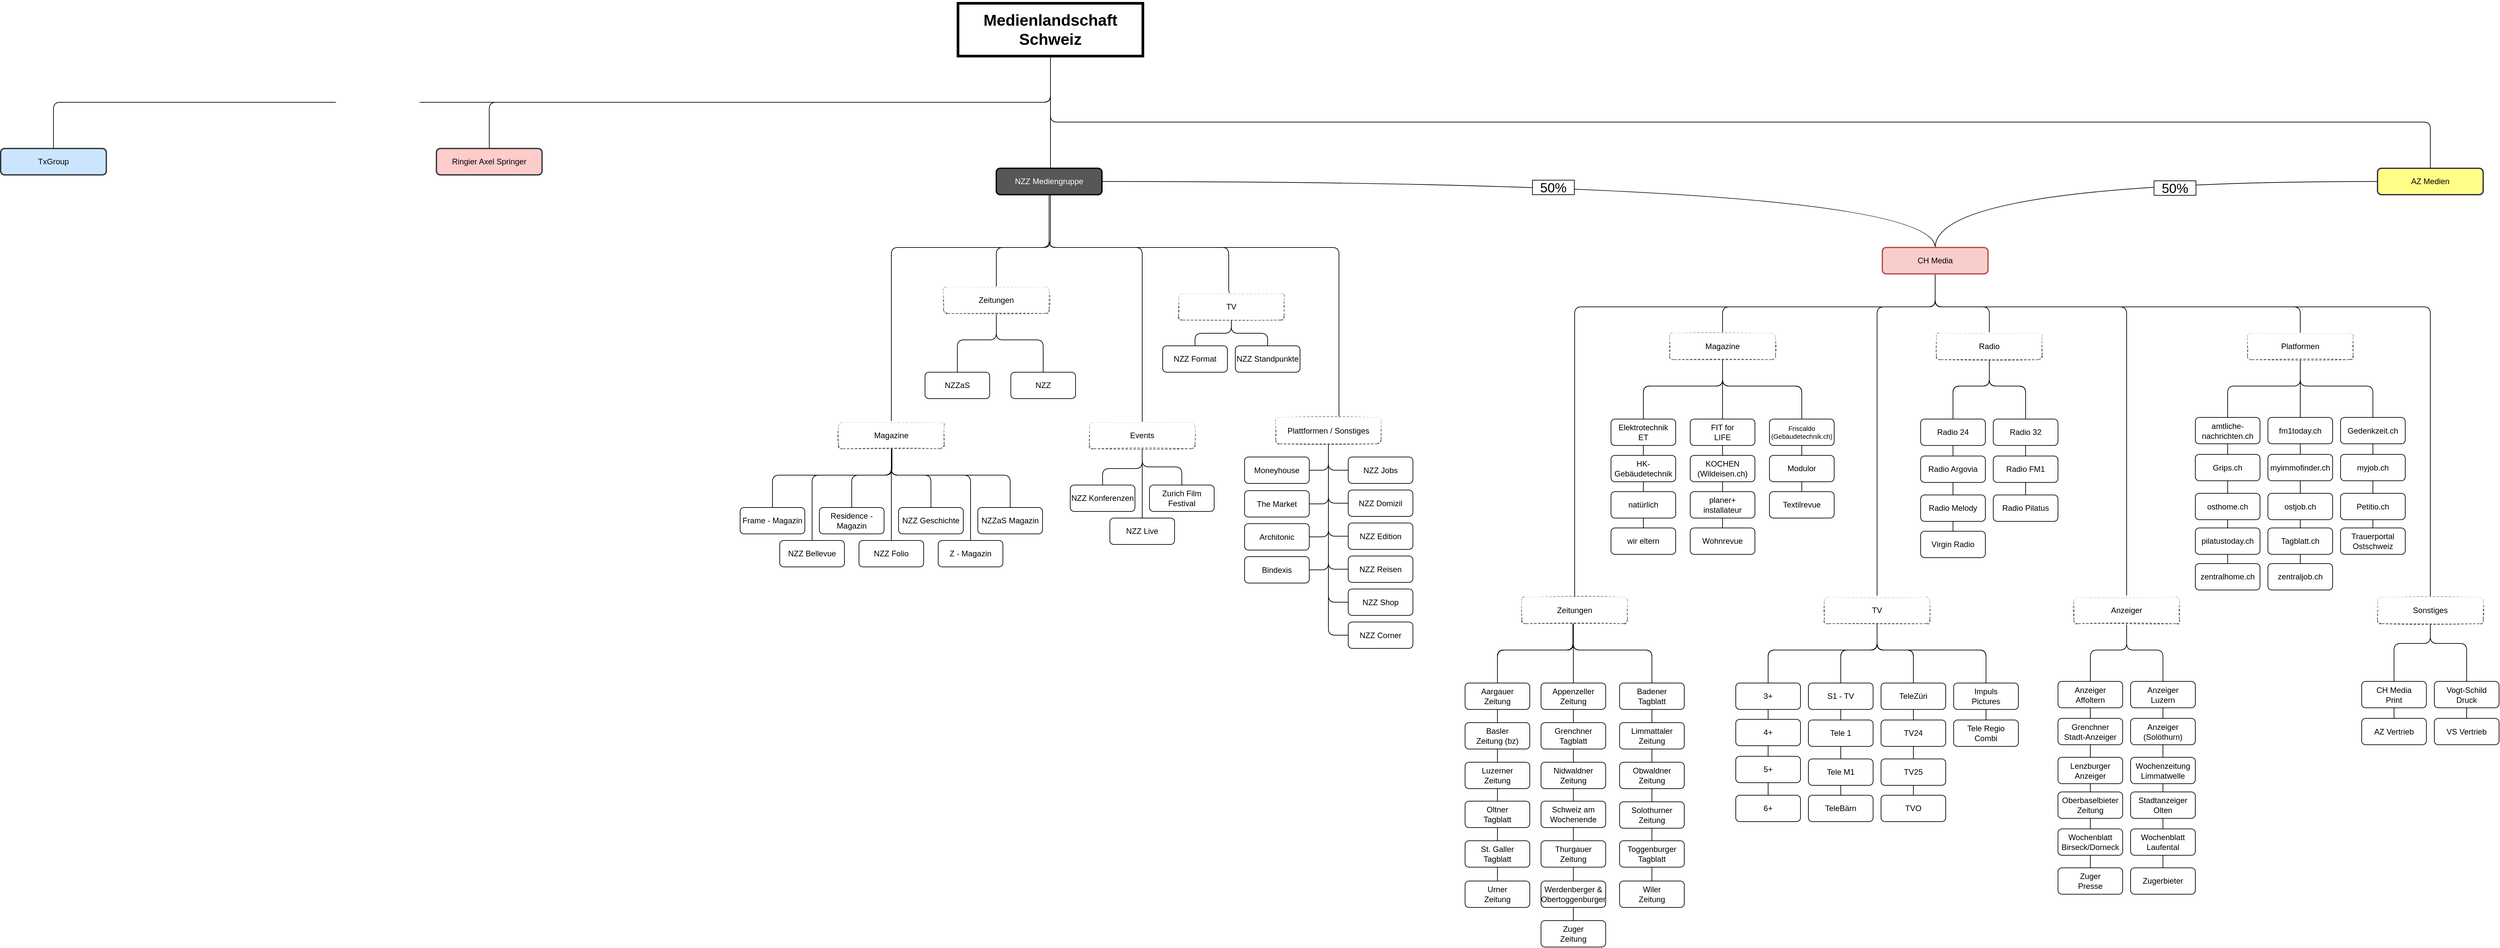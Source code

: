 <mxfile version="14.2.4" type="github">
  <diagram id="prtHgNgQTEPvFCAcTncT" name="Page-1">
    <mxGraphModel dx="3437" dy="1845" grid="1" gridSize="10" guides="1" tooltips="1" connect="1" arrows="1" fold="1" page="1" pageScale="1" pageWidth="3300" pageHeight="2339" math="0" shadow="0">
      <root>
        <mxCell id="0" />
        <mxCell id="1" parent="0" />
        <mxCell id="LWUIOP7juYv8fSBDD6Rb-6" style="edgeStyle=elbowEdgeStyle;rounded=1;orthogonalLoop=1;jettySize=auto;html=1;endArrow=none;endFill=0;startArrow=none;startFill=0;elbow=vertical;" parent="1" source="LWUIOP7juYv8fSBDD6Rb-1" target="LWUIOP7juYv8fSBDD6Rb-2" edge="1">
          <mxGeometry relative="1" as="geometry" />
        </mxCell>
        <mxCell id="LWUIOP7juYv8fSBDD6Rb-7" style="edgeStyle=elbowEdgeStyle;rounded=1;orthogonalLoop=1;jettySize=auto;html=1;entryX=0.5;entryY=0;entryDx=0;entryDy=0;endArrow=none;endFill=0;startArrow=none;startFill=0;elbow=vertical;" parent="1" source="LWUIOP7juYv8fSBDD6Rb-1" target="LWUIOP7juYv8fSBDD6Rb-3" edge="1">
          <mxGeometry relative="1" as="geometry" />
        </mxCell>
        <mxCell id="LWUIOP7juYv8fSBDD6Rb-9" style="edgeStyle=elbowEdgeStyle;rounded=1;orthogonalLoop=1;jettySize=auto;html=1;endArrow=none;endFill=0;startArrow=none;startFill=0;elbow=vertical;" parent="1" source="LWUIOP7juYv8fSBDD6Rb-1" target="LWUIOP7juYv8fSBDD6Rb-5" edge="1">
          <mxGeometry relative="1" as="geometry">
            <Array as="points">
              <mxPoint x="2480" y="360" />
            </Array>
          </mxGeometry>
        </mxCell>
        <mxCell id="LWUIOP7juYv8fSBDD6Rb-11" style="edgeStyle=elbowEdgeStyle;rounded=1;orthogonalLoop=1;jettySize=auto;html=1;endArrow=none;endFill=0;startArrow=none;startFill=0;elbow=vertical;exitX=0.5;exitY=1;exitDx=0;exitDy=0;" parent="1" source="LWUIOP7juYv8fSBDD6Rb-1" target="LWUIOP7juYv8fSBDD6Rb-4" edge="1">
          <mxGeometry relative="1" as="geometry">
            <Array as="points">
              <mxPoint x="1650" y="360" />
              <mxPoint x="1623" y="360" />
            </Array>
          </mxGeometry>
        </mxCell>
        <mxCell id="LWUIOP7juYv8fSBDD6Rb-1" value="&lt;h1&gt;Medienlandschaft Schweiz&lt;/h1&gt;" style="rounded=0;whiteSpace=wrap;html=1;strokeWidth=4;" parent="1" vertex="1">
          <mxGeometry x="1510" y="180" width="280" height="80" as="geometry" />
        </mxCell>
        <mxCell id="LWUIOP7juYv8fSBDD6Rb-2" value="&lt;font style=&quot;font-size: 12px&quot;&gt;TxGroup&lt;/font&gt;" style="rounded=1;whiteSpace=wrap;html=1;strokeWidth=2;fillColor=#cce5ff;strokeColor=#36393d;" parent="1" vertex="1">
          <mxGeometry x="60" y="400" width="160" height="40" as="geometry" />
        </mxCell>
        <mxCell id="LWUIOP7juYv8fSBDD6Rb-3" value="Ringier Axel Springer" style="rounded=1;whiteSpace=wrap;html=1;strokeWidth=2;fillColor=#ffcccc;strokeColor=#36393d;" parent="1" vertex="1">
          <mxGeometry x="720" y="400" width="160" height="40" as="geometry" />
        </mxCell>
        <mxCell id="LWUIOP7juYv8fSBDD6Rb-14" style="orthogonalLoop=1;jettySize=auto;elbow=vertical;html=1;startFill=0;endArrow=none;endFill=0;edgeStyle=orthogonalEdgeStyle;curved=1;" parent="1" source="LWUIOP7juYv8fSBDD6Rb-4" target="LWUIOP7juYv8fSBDD6Rb-13" edge="1">
          <mxGeometry relative="1" as="geometry" />
        </mxCell>
        <mxCell id="hYy_9Ryrg1myL5dYlOFF-82" value="  50%  " style="edgeLabel;align=center;verticalAlign=middle;resizable=0;points=[];fontSize=20;labelBorderColor=#000000;" parent="LWUIOP7juYv8fSBDD6Rb-14" vertex="1" connectable="0">
          <mxGeometry x="0.005" y="-7" relative="1" as="geometry">
            <mxPoint x="-1" as="offset" />
          </mxGeometry>
        </mxCell>
        <mxCell id="hYy_9Ryrg1myL5dYlOFF-19" style="edgeStyle=elbowEdgeStyle;orthogonalLoop=1;jettySize=auto;elbow=vertical;html=1;endArrow=none;endFill=0;" parent="1" source="LWUIOP7juYv8fSBDD6Rb-4" target="hYy_9Ryrg1myL5dYlOFF-12" edge="1">
          <mxGeometry relative="1" as="geometry">
            <Array as="points">
              <mxPoint x="1650" y="550" />
              <mxPoint x="1439" y="550" />
              <mxPoint x="1450" y="550" />
              <mxPoint x="1400" y="550" />
              <mxPoint x="1460" y="550" />
            </Array>
          </mxGeometry>
        </mxCell>
        <mxCell id="hYy_9Ryrg1myL5dYlOFF-30" style="edgeStyle=elbowEdgeStyle;orthogonalLoop=1;jettySize=auto;elbow=vertical;html=1;entryX=0.5;entryY=0;entryDx=0;entryDy=0;endArrow=none;endFill=0;" parent="1" source="LWUIOP7juYv8fSBDD6Rb-4" target="hYy_9Ryrg1myL5dYlOFF-28" edge="1">
          <mxGeometry relative="1" as="geometry">
            <Array as="points">
              <mxPoint x="1648" y="550" />
            </Array>
          </mxGeometry>
        </mxCell>
        <mxCell id="hYy_9Ryrg1myL5dYlOFF-31" style="edgeStyle=elbowEdgeStyle;orthogonalLoop=1;jettySize=auto;elbow=vertical;html=1;endArrow=none;endFill=0;" parent="1" source="LWUIOP7juYv8fSBDD6Rb-4" target="hYy_9Ryrg1myL5dYlOFF-29" edge="1">
          <mxGeometry relative="1" as="geometry">
            <Array as="points">
              <mxPoint x="2087" y="550" />
              <mxPoint x="2023" y="550" />
              <mxPoint x="1960" y="550" />
            </Array>
          </mxGeometry>
        </mxCell>
        <mxCell id="hYy_9Ryrg1myL5dYlOFF-79" style="edgeStyle=orthogonalEdgeStyle;orthogonalLoop=1;jettySize=auto;html=1;entryX=0.5;entryY=0;entryDx=0;entryDy=0;endArrow=none;endFill=0;" parent="1" target="hYy_9Ryrg1myL5dYlOFF-74" edge="1">
          <mxGeometry relative="1" as="geometry">
            <mxPoint x="1648" y="465" as="sourcePoint" />
            <mxPoint x="2346" y="615" as="targetPoint" />
            <Array as="points">
              <mxPoint x="1648" y="550" />
              <mxPoint x="1920" y="550" />
              <mxPoint x="1920" y="620" />
            </Array>
          </mxGeometry>
        </mxCell>
        <mxCell id="hYy_9Ryrg1myL5dYlOFF-96" style="edgeStyle=elbowEdgeStyle;orthogonalLoop=1;jettySize=auto;elbow=vertical;html=1;entryX=0.5;entryY=0;entryDx=0;entryDy=0;endArrow=none;endFill=0;fontSize=20;" parent="1" source="LWUIOP7juYv8fSBDD6Rb-4" target="hYy_9Ryrg1myL5dYlOFF-88" edge="1">
          <mxGeometry relative="1" as="geometry">
            <Array as="points">
              <mxPoint x="1648" y="550" />
            </Array>
          </mxGeometry>
        </mxCell>
        <mxCell id="LWUIOP7juYv8fSBDD6Rb-4" value="&lt;font style=&quot;font-size: 12px&quot; color=&quot;#ffffff&quot;&gt;NZZ Mediengruppe&lt;/font&gt;" style="rounded=1;whiteSpace=wrap;html=1;strokeWidth=2;fillColor=#575757;" parent="1" vertex="1">
          <mxGeometry x="1568" y="430" width="160" height="40" as="geometry" />
        </mxCell>
        <mxCell id="LWUIOP7juYv8fSBDD6Rb-15" style="orthogonalLoop=1;jettySize=auto;html=1;startFill=0;endArrow=none;endFill=0;edgeStyle=orthogonalEdgeStyle;curved=1;" parent="1" source="LWUIOP7juYv8fSBDD6Rb-5" target="LWUIOP7juYv8fSBDD6Rb-13" edge="1">
          <mxGeometry relative="1" as="geometry" />
        </mxCell>
        <mxCell id="hYy_9Ryrg1myL5dYlOFF-83" value="  50%  " style="edgeLabel;align=center;verticalAlign=middle;resizable=0;points=[];fontSize=20;labelBorderColor=#000000;" parent="LWUIOP7juYv8fSBDD6Rb-15" vertex="1" connectable="0">
          <mxGeometry x="-0.203" y="8" relative="1" as="geometry">
            <mxPoint as="offset" />
          </mxGeometry>
        </mxCell>
        <mxCell id="LWUIOP7juYv8fSBDD6Rb-5" value="&lt;font style=&quot;font-size: 12px&quot;&gt;AZ Medien&lt;br&gt;&lt;/font&gt;" style="rounded=1;whiteSpace=wrap;html=1;strokeWidth=2;fillColor=#ffff88;strokeColor=#36393d;" parent="1" vertex="1">
          <mxGeometry x="3660" y="430" width="160" height="40" as="geometry" />
        </mxCell>
        <mxCell id="hYy_9Ryrg1myL5dYlOFF-100" style="edgeStyle=elbowEdgeStyle;orthogonalLoop=1;jettySize=auto;elbow=vertical;html=1;endArrow=none;endFill=0;fontSize=20;" parent="1" source="LWUIOP7juYv8fSBDD6Rb-13" target="hYy_9Ryrg1myL5dYlOFF-99" edge="1">
          <mxGeometry relative="1" as="geometry">
            <Array as="points">
              <mxPoint x="2990" y="640" />
              <mxPoint x="2890" y="640" />
            </Array>
          </mxGeometry>
        </mxCell>
        <mxCell id="hYy_9Ryrg1myL5dYlOFF-101" style="edgeStyle=elbowEdgeStyle;orthogonalLoop=1;jettySize=auto;elbow=vertical;html=1;entryX=0.5;entryY=0;entryDx=0;entryDy=0;endArrow=none;endFill=0;fontSize=20;exitX=0.5;exitY=1;exitDx=0;exitDy=0;" parent="1" source="LWUIOP7juYv8fSBDD6Rb-13" target="hYy_9Ryrg1myL5dYlOFF-97" edge="1">
          <mxGeometry relative="1" as="geometry">
            <mxPoint x="2990" y="585" as="sourcePoint" />
            <mxPoint x="2850" y="938" as="targetPoint" />
            <Array as="points">
              <mxPoint x="2990" y="640" />
              <mxPoint x="2990" y="635" />
              <mxPoint x="2990" y="635" />
            </Array>
          </mxGeometry>
        </mxCell>
        <mxCell id="hYy_9Ryrg1myL5dYlOFF-186" style="edgeStyle=elbowEdgeStyle;orthogonalLoop=1;jettySize=auto;html=1;endArrow=none;endFill=0;fontSize=10;elbow=vertical;" parent="1" source="LWUIOP7juYv8fSBDD6Rb-13" target="hYy_9Ryrg1myL5dYlOFF-185" edge="1">
          <mxGeometry relative="1" as="geometry">
            <Array as="points">
              <mxPoint x="2990" y="640" />
            </Array>
          </mxGeometry>
        </mxCell>
        <mxCell id="hYy_9Ryrg1myL5dYlOFF-187" style="edgeStyle=elbowEdgeStyle;orthogonalLoop=1;jettySize=auto;elbow=vertical;html=1;endArrow=none;endFill=0;fontSize=10;" parent="1" source="LWUIOP7juYv8fSBDD6Rb-13" target="hYy_9Ryrg1myL5dYlOFF-84" edge="1">
          <mxGeometry relative="1" as="geometry">
            <Array as="points">
              <mxPoint x="2990" y="640" />
            </Array>
          </mxGeometry>
        </mxCell>
        <mxCell id="hYy_9Ryrg1myL5dYlOFF-215" style="edgeStyle=elbowEdgeStyle;orthogonalLoop=1;jettySize=auto;elbow=vertical;html=1;entryX=0.5;entryY=0;entryDx=0;entryDy=0;endArrow=none;endFill=0;fontSize=10;" parent="1" source="LWUIOP7juYv8fSBDD6Rb-13" target="hYy_9Ryrg1myL5dYlOFF-200" edge="1">
          <mxGeometry relative="1" as="geometry">
            <Array as="points">
              <mxPoint x="2990" y="640" />
              <mxPoint x="2990" y="635" />
            </Array>
          </mxGeometry>
        </mxCell>
        <mxCell id="hYy_9Ryrg1myL5dYlOFF-232" style="edgeStyle=elbowEdgeStyle;orthogonalLoop=1;jettySize=auto;elbow=vertical;html=1;entryX=0.5;entryY=0;entryDx=0;entryDy=0;endArrow=none;endFill=0;fontSize=10;" parent="1" source="LWUIOP7juYv8fSBDD6Rb-13" target="hYy_9Ryrg1myL5dYlOFF-228" edge="1">
          <mxGeometry relative="1" as="geometry">
            <Array as="points">
              <mxPoint x="2990" y="640" />
            </Array>
          </mxGeometry>
        </mxCell>
        <mxCell id="hYy_9Ryrg1myL5dYlOFF-243" style="edgeStyle=elbowEdgeStyle;orthogonalLoop=1;jettySize=auto;elbow=vertical;html=1;entryX=0.5;entryY=0;entryDx=0;entryDy=0;endArrow=none;endFill=0;fontSize=10;" parent="1" source="LWUIOP7juYv8fSBDD6Rb-13" target="hYy_9Ryrg1myL5dYlOFF-236" edge="1">
          <mxGeometry relative="1" as="geometry">
            <Array as="points">
              <mxPoint x="3380" y="640" />
            </Array>
          </mxGeometry>
        </mxCell>
        <mxCell id="LWUIOP7juYv8fSBDD6Rb-13" value="&lt;font style=&quot;font-size: 12px&quot;&gt;CH Media&lt;br&gt;&lt;/font&gt;" style="rounded=1;whiteSpace=wrap;html=1;strokeWidth=2;gradientDirection=east;fillColor=#f8cecc;strokeColor=#b85450;" parent="1" vertex="1">
          <mxGeometry x="2910" y="550" width="160" height="40" as="geometry" />
        </mxCell>
        <mxCell id="hYy_9Ryrg1myL5dYlOFF-10" style="edgeStyle=elbowEdgeStyle;rounded=1;orthogonalLoop=1;jettySize=auto;html=1;endArrow=none;endFill=0;elbow=vertical;" parent="1" source="hYy_9Ryrg1myL5dYlOFF-12" target="hYy_9Ryrg1myL5dYlOFF-13" edge="1">
          <mxGeometry relative="1" as="geometry">
            <Array as="points">
              <mxPoint x="1568" y="690" />
              <mxPoint x="1568" y="680" />
              <mxPoint x="1568" y="680" />
              <mxPoint x="1536" y="690" />
            </Array>
          </mxGeometry>
        </mxCell>
        <mxCell id="hYy_9Ryrg1myL5dYlOFF-11" style="edgeStyle=elbowEdgeStyle;orthogonalLoop=1;jettySize=auto;elbow=vertical;html=1;endArrow=none;endFill=0;" parent="1" source="hYy_9Ryrg1myL5dYlOFF-12" target="hYy_9Ryrg1myL5dYlOFF-14" edge="1">
          <mxGeometry relative="1" as="geometry">
            <Array as="points">
              <mxPoint x="1568" y="690" />
              <mxPoint x="1568" y="680" />
              <mxPoint x="1385" y="680" />
            </Array>
          </mxGeometry>
        </mxCell>
        <mxCell id="hYy_9Ryrg1myL5dYlOFF-12" value="Zeitungen" style="rounded=1;whiteSpace=wrap;html=1;strokeWidth=1;shadow=0;sketch=1;glass=1;dashed=1;strokeColor=#5E5E5E;" parent="1" vertex="1">
          <mxGeometry x="1488" y="610" width="160" height="40" as="geometry" />
        </mxCell>
        <mxCell id="hYy_9Ryrg1myL5dYlOFF-13" value="NZZ" style="rounded=1;whiteSpace=wrap;html=1;" parent="1" vertex="1">
          <mxGeometry x="1590" y="739" width="98" height="40" as="geometry" />
        </mxCell>
        <mxCell id="hYy_9Ryrg1myL5dYlOFF-14" value="NZZaS" style="rounded=1;whiteSpace=wrap;html=1;" parent="1" vertex="1">
          <mxGeometry x="1460" y="739" width="98" height="40" as="geometry" />
        </mxCell>
        <mxCell id="hYy_9Ryrg1myL5dYlOFF-15" value="NZZ Folio" style="rounded=1;whiteSpace=wrap;html=1;" parent="1" vertex="1">
          <mxGeometry x="1360" y="994" width="98" height="40" as="geometry" />
        </mxCell>
        <mxCell id="hYy_9Ryrg1myL5dYlOFF-16" value="Residence - Magazin" style="rounded=1;whiteSpace=wrap;html=1;" parent="1" vertex="1">
          <mxGeometry x="1300" y="944" width="98" height="40" as="geometry" />
        </mxCell>
        <mxCell id="hYy_9Ryrg1myL5dYlOFF-17" value="NZZ Geschichte" style="rounded=1;whiteSpace=wrap;html=1;" parent="1" vertex="1">
          <mxGeometry x="1420" y="944" width="98" height="40" as="geometry" />
        </mxCell>
        <mxCell id="hYy_9Ryrg1myL5dYlOFF-18" value="NZZ Bellevue" style="rounded=1;whiteSpace=wrap;html=1;" parent="1" vertex="1">
          <mxGeometry x="1240" y="994" width="98" height="40" as="geometry" />
        </mxCell>
        <mxCell id="hYy_9Ryrg1myL5dYlOFF-25" value="Z - Magazin" style="rounded=1;whiteSpace=wrap;html=1;" parent="1" vertex="1">
          <mxGeometry x="1480" y="994" width="98" height="40" as="geometry" />
        </mxCell>
        <mxCell id="hYy_9Ryrg1myL5dYlOFF-26" value="NZZaS Magazin" style="rounded=1;whiteSpace=wrap;html=1;" parent="1" vertex="1">
          <mxGeometry x="1540" y="944" width="98" height="40" as="geometry" />
        </mxCell>
        <mxCell id="hYy_9Ryrg1myL5dYlOFF-41" style="edgeStyle=elbowEdgeStyle;orthogonalLoop=1;jettySize=auto;elbow=vertical;html=1;endArrow=none;endFill=0;" parent="1" source="hYy_9Ryrg1myL5dYlOFF-28" target="hYy_9Ryrg1myL5dYlOFF-34" edge="1">
          <mxGeometry relative="1" as="geometry">
            <Array as="points">
              <mxPoint x="1789" y="885" />
            </Array>
          </mxGeometry>
        </mxCell>
        <mxCell id="hYy_9Ryrg1myL5dYlOFF-42" style="edgeStyle=elbowEdgeStyle;orthogonalLoop=1;jettySize=auto;elbow=vertical;html=1;entryX=0.5;entryY=0;entryDx=0;entryDy=0;endArrow=none;endFill=0;" parent="1" source="hYy_9Ryrg1myL5dYlOFF-28" target="hYy_9Ryrg1myL5dYlOFF-35" edge="1">
          <mxGeometry relative="1" as="geometry">
            <Array as="points">
              <mxPoint x="1789" y="885" />
            </Array>
          </mxGeometry>
        </mxCell>
        <mxCell id="hYy_9Ryrg1myL5dYlOFF-59" style="edgeStyle=elbowEdgeStyle;orthogonalLoop=1;jettySize=auto;elbow=vertical;html=1;endArrow=none;endFill=0;" parent="1" source="hYy_9Ryrg1myL5dYlOFF-28" target="hYy_9Ryrg1myL5dYlOFF-58" edge="1">
          <mxGeometry relative="1" as="geometry" />
        </mxCell>
        <mxCell id="hYy_9Ryrg1myL5dYlOFF-28" value="&lt;font style=&quot;font-size: 12px&quot;&gt;Events&lt;/font&gt;" style="rounded=1;whiteSpace=wrap;html=1;strokeWidth=1;shadow=0;sketch=1;glass=1;dashed=1;strokeColor=#5E5E5E;" parent="1" vertex="1">
          <mxGeometry x="1709" y="815" width="160" height="40" as="geometry" />
        </mxCell>
        <mxCell id="hYy_9Ryrg1myL5dYlOFF-64" style="edgeStyle=orthogonalEdgeStyle;orthogonalLoop=1;jettySize=auto;elbow=vertical;html=1;entryX=1;entryY=0.5;entryDx=0;entryDy=0;endArrow=none;endFill=0;" parent="1" source="hYy_9Ryrg1myL5dYlOFF-29" target="hYy_9Ryrg1myL5dYlOFF-50" edge="1">
          <mxGeometry relative="1" as="geometry" />
        </mxCell>
        <mxCell id="hYy_9Ryrg1myL5dYlOFF-68" style="orthogonalLoop=1;jettySize=auto;html=1;entryX=0;entryY=0.5;entryDx=0;entryDy=0;endArrow=none;endFill=0;edgeStyle=orthogonalEdgeStyle;" parent="1" source="hYy_9Ryrg1myL5dYlOFF-29" target="hYy_9Ryrg1myL5dYlOFF-51" edge="1">
          <mxGeometry relative="1" as="geometry" />
        </mxCell>
        <mxCell id="hYy_9Ryrg1myL5dYlOFF-69" style="edgeStyle=orthogonalEdgeStyle;orthogonalLoop=1;jettySize=auto;html=1;entryX=0;entryY=0.5;entryDx=0;entryDy=0;endArrow=none;endFill=0;" parent="1" source="hYy_9Ryrg1myL5dYlOFF-29" target="hYy_9Ryrg1myL5dYlOFF-53" edge="1">
          <mxGeometry relative="1" as="geometry" />
        </mxCell>
        <mxCell id="hYy_9Ryrg1myL5dYlOFF-70" style="edgeStyle=orthogonalEdgeStyle;orthogonalLoop=1;jettySize=auto;html=1;entryX=0;entryY=0.5;entryDx=0;entryDy=0;endArrow=none;endFill=0;" parent="1" source="hYy_9Ryrg1myL5dYlOFF-29" target="hYy_9Ryrg1myL5dYlOFF-54" edge="1">
          <mxGeometry relative="1" as="geometry" />
        </mxCell>
        <mxCell id="hYy_9Ryrg1myL5dYlOFF-71" style="edgeStyle=orthogonalEdgeStyle;orthogonalLoop=1;jettySize=auto;html=1;entryX=0;entryY=0.5;entryDx=0;entryDy=0;endArrow=none;endFill=0;" parent="1" source="hYy_9Ryrg1myL5dYlOFF-29" target="hYy_9Ryrg1myL5dYlOFF-55" edge="1">
          <mxGeometry relative="1" as="geometry" />
        </mxCell>
        <mxCell id="hYy_9Ryrg1myL5dYlOFF-72" style="edgeStyle=orthogonalEdgeStyle;orthogonalLoop=1;jettySize=auto;html=1;entryX=0;entryY=0.5;entryDx=0;entryDy=0;endArrow=none;endFill=0;" parent="1" source="hYy_9Ryrg1myL5dYlOFF-29" target="hYy_9Ryrg1myL5dYlOFF-56" edge="1">
          <mxGeometry relative="1" as="geometry" />
        </mxCell>
        <mxCell id="hYy_9Ryrg1myL5dYlOFF-73" style="edgeStyle=orthogonalEdgeStyle;orthogonalLoop=1;jettySize=auto;html=1;entryX=0;entryY=0.5;entryDx=0;entryDy=0;endArrow=none;endFill=0;" parent="1" source="hYy_9Ryrg1myL5dYlOFF-29" target="hYy_9Ryrg1myL5dYlOFF-62" edge="1">
          <mxGeometry relative="1" as="geometry" />
        </mxCell>
        <mxCell id="hYy_9Ryrg1myL5dYlOFF-182" style="edgeStyle=orthogonalEdgeStyle;orthogonalLoop=1;jettySize=auto;html=1;entryX=1;entryY=0.5;entryDx=0;entryDy=0;endArrow=none;endFill=0;fontSize=10;" parent="1" source="hYy_9Ryrg1myL5dYlOFF-29" target="hYy_9Ryrg1myL5dYlOFF-52" edge="1">
          <mxGeometry relative="1" as="geometry" />
        </mxCell>
        <mxCell id="hYy_9Ryrg1myL5dYlOFF-183" style="edgeStyle=orthogonalEdgeStyle;orthogonalLoop=1;jettySize=auto;html=1;entryX=1;entryY=0.5;entryDx=0;entryDy=0;endArrow=none;endFill=0;fontSize=10;" parent="1" source="hYy_9Ryrg1myL5dYlOFF-29" target="hYy_9Ryrg1myL5dYlOFF-57" edge="1">
          <mxGeometry relative="1" as="geometry" />
        </mxCell>
        <mxCell id="hYy_9Ryrg1myL5dYlOFF-184" style="edgeStyle=orthogonalEdgeStyle;orthogonalLoop=1;jettySize=auto;html=1;entryX=1;entryY=0.5;entryDx=0;entryDy=0;endArrow=none;endFill=0;fontSize=10;" parent="1" source="hYy_9Ryrg1myL5dYlOFF-29" target="hYy_9Ryrg1myL5dYlOFF-63" edge="1">
          <mxGeometry relative="1" as="geometry" />
        </mxCell>
        <mxCell id="hYy_9Ryrg1myL5dYlOFF-29" value="&lt;font style=&quot;font-size: 12px&quot;&gt;Plattformen / Sonstiges&lt;/font&gt;" style="rounded=1;whiteSpace=wrap;html=1;strokeWidth=1;shadow=0;sketch=1;glass=1;dashed=1;strokeColor=#5E5E5E;" parent="1" vertex="1">
          <mxGeometry x="1991" y="807.5" width="160" height="40" as="geometry" />
        </mxCell>
        <mxCell id="hYy_9Ryrg1myL5dYlOFF-34" value="NZZ Konferenzen" style="rounded=1;whiteSpace=wrap;html=1;" parent="1" vertex="1">
          <mxGeometry x="1680" y="910" width="98" height="40" as="geometry" />
        </mxCell>
        <mxCell id="hYy_9Ryrg1myL5dYlOFF-35" value="NZZ Live" style="rounded=1;whiteSpace=wrap;html=1;" parent="1" vertex="1">
          <mxGeometry x="1740" y="960" width="98" height="40" as="geometry" />
        </mxCell>
        <mxCell id="hYy_9Ryrg1myL5dYlOFF-50" value="Moneyhouse" style="rounded=1;whiteSpace=wrap;html=1;" parent="1" vertex="1">
          <mxGeometry x="1944" y="867.5" width="98" height="40" as="geometry" />
        </mxCell>
        <mxCell id="hYy_9Ryrg1myL5dYlOFF-51" value="NZZ Jobs" style="rounded=1;whiteSpace=wrap;html=1;" parent="1" vertex="1">
          <mxGeometry x="2101" y="867.5" width="98" height="40" as="geometry" />
        </mxCell>
        <mxCell id="hYy_9Ryrg1myL5dYlOFF-52" value="The Market" style="rounded=1;whiteSpace=wrap;html=1;" parent="1" vertex="1">
          <mxGeometry x="1944" y="918.5" width="98" height="40" as="geometry" />
        </mxCell>
        <mxCell id="hYy_9Ryrg1myL5dYlOFF-53" value="NZZ Domizil" style="rounded=1;whiteSpace=wrap;html=1;" parent="1" vertex="1">
          <mxGeometry x="2101" y="917.5" width="98" height="40" as="geometry" />
        </mxCell>
        <mxCell id="hYy_9Ryrg1myL5dYlOFF-54" value="NZZ Edition" style="rounded=1;whiteSpace=wrap;html=1;" parent="1" vertex="1">
          <mxGeometry x="2101" y="967.5" width="98" height="40" as="geometry" />
        </mxCell>
        <mxCell id="hYy_9Ryrg1myL5dYlOFF-55" value="NZZ Reisen" style="rounded=1;whiteSpace=wrap;html=1;" parent="1" vertex="1">
          <mxGeometry x="2101" y="1017.5" width="98" height="40" as="geometry" />
        </mxCell>
        <mxCell id="hYy_9Ryrg1myL5dYlOFF-56" value="NZZ Shop" style="rounded=1;whiteSpace=wrap;html=1;" parent="1" vertex="1">
          <mxGeometry x="2101" y="1067.5" width="98" height="40" as="geometry" />
        </mxCell>
        <mxCell id="hYy_9Ryrg1myL5dYlOFF-58" value="Zurich Film Festival" style="rounded=1;whiteSpace=wrap;html=1;" parent="1" vertex="1">
          <mxGeometry x="1800" y="910" width="98" height="40" as="geometry" />
        </mxCell>
        <mxCell id="hYy_9Ryrg1myL5dYlOFF-60" value="Frame - Magazin" style="rounded=1;whiteSpace=wrap;html=1;" parent="1" vertex="1">
          <mxGeometry x="1180" y="944" width="98" height="40" as="geometry" />
        </mxCell>
        <mxCell id="hYy_9Ryrg1myL5dYlOFF-62" value="NZZ Corner" style="rounded=1;whiteSpace=wrap;html=1;" parent="1" vertex="1">
          <mxGeometry x="2101" y="1117.5" width="98" height="40" as="geometry" />
        </mxCell>
        <mxCell id="hYy_9Ryrg1myL5dYlOFF-63" value="Bindexis" style="rounded=1;whiteSpace=wrap;html=1;" parent="1" vertex="1">
          <mxGeometry x="1944" y="1018.5" width="98" height="40" as="geometry" />
        </mxCell>
        <mxCell id="hYy_9Ryrg1myL5dYlOFF-77" style="edgeStyle=orthogonalEdgeStyle;orthogonalLoop=1;jettySize=auto;html=1;entryX=0.5;entryY=0;entryDx=0;entryDy=0;endArrow=none;endFill=0;" parent="1" source="hYy_9Ryrg1myL5dYlOFF-74" target="hYy_9Ryrg1myL5dYlOFF-75" edge="1">
          <mxGeometry relative="1" as="geometry" />
        </mxCell>
        <mxCell id="hYy_9Ryrg1myL5dYlOFF-78" style="edgeStyle=orthogonalEdgeStyle;orthogonalLoop=1;jettySize=auto;html=1;entryX=0.5;entryY=0;entryDx=0;entryDy=0;endArrow=none;endFill=0;" parent="1" source="hYy_9Ryrg1myL5dYlOFF-74" target="hYy_9Ryrg1myL5dYlOFF-76" edge="1">
          <mxGeometry relative="1" as="geometry" />
        </mxCell>
        <mxCell id="hYy_9Ryrg1myL5dYlOFF-74" value="&lt;font style=&quot;font-size: 12px&quot;&gt;TV&lt;/font&gt;" style="rounded=1;whiteSpace=wrap;html=1;strokeWidth=1;shadow=0;sketch=1;glass=1;dashed=1;strokeColor=#5E5E5E;" parent="1" vertex="1">
          <mxGeometry x="1844" y="620" width="160" height="40" as="geometry" />
        </mxCell>
        <mxCell id="hYy_9Ryrg1myL5dYlOFF-75" value="NZZ Format" style="rounded=1;whiteSpace=wrap;html=1;" parent="1" vertex="1">
          <mxGeometry x="1820" y="699" width="98" height="40" as="geometry" />
        </mxCell>
        <mxCell id="hYy_9Ryrg1myL5dYlOFF-76" value="NZZ Standpunkte" style="rounded=1;whiteSpace=wrap;html=1;" parent="1" vertex="1">
          <mxGeometry x="1930" y="699" width="98" height="40" as="geometry" />
        </mxCell>
        <mxCell id="hYy_9Ryrg1myL5dYlOFF-173" style="edgeStyle=elbowEdgeStyle;orthogonalLoop=1;jettySize=auto;elbow=vertical;html=1;entryX=0.5;entryY=0;entryDx=0;entryDy=0;endArrow=none;endFill=0;fontSize=10;" parent="1" source="hYy_9Ryrg1myL5dYlOFF-84" target="hYy_9Ryrg1myL5dYlOFF-160" edge="1">
          <mxGeometry relative="1" as="geometry">
            <Array as="points">
              <mxPoint x="2902" y="1160" />
            </Array>
          </mxGeometry>
        </mxCell>
        <mxCell id="hYy_9Ryrg1myL5dYlOFF-174" style="edgeStyle=elbowEdgeStyle;orthogonalLoop=1;jettySize=auto;elbow=vertical;html=1;entryX=0.5;entryY=0;entryDx=0;entryDy=0;endArrow=none;endFill=0;fontSize=10;" parent="1" source="hYy_9Ryrg1myL5dYlOFF-84" target="hYy_9Ryrg1myL5dYlOFF-163" edge="1">
          <mxGeometry relative="1" as="geometry">
            <Array as="points">
              <mxPoint x="2902" y="1160" />
            </Array>
          </mxGeometry>
        </mxCell>
        <mxCell id="hYy_9Ryrg1myL5dYlOFF-175" style="edgeStyle=elbowEdgeStyle;orthogonalLoop=1;jettySize=auto;elbow=vertical;html=1;entryX=0.5;entryY=0;entryDx=0;entryDy=0;endArrow=none;endFill=0;fontSize=10;" parent="1" source="hYy_9Ryrg1myL5dYlOFF-84" target="hYy_9Ryrg1myL5dYlOFF-169" edge="1">
          <mxGeometry relative="1" as="geometry">
            <Array as="points">
              <mxPoint x="2902" y="1160" />
            </Array>
          </mxGeometry>
        </mxCell>
        <mxCell id="hYy_9Ryrg1myL5dYlOFF-176" style="edgeStyle=elbowEdgeStyle;orthogonalLoop=1;jettySize=auto;elbow=vertical;html=1;endArrow=none;endFill=0;fontSize=10;" parent="1" source="hYy_9Ryrg1myL5dYlOFF-84" target="hYy_9Ryrg1myL5dYlOFF-164" edge="1">
          <mxGeometry relative="1" as="geometry">
            <Array as="points">
              <mxPoint x="2902" y="1160" />
            </Array>
          </mxGeometry>
        </mxCell>
        <mxCell id="hYy_9Ryrg1myL5dYlOFF-177" style="edgeStyle=elbowEdgeStyle;orthogonalLoop=1;jettySize=auto;elbow=vertical;html=1;endArrow=none;endFill=0;fontSize=10;" parent="1" source="hYy_9Ryrg1myL5dYlOFF-84" target="hYy_9Ryrg1myL5dYlOFF-162" edge="1">
          <mxGeometry relative="1" as="geometry">
            <Array as="points">
              <mxPoint x="2902" y="1160" />
            </Array>
          </mxGeometry>
        </mxCell>
        <mxCell id="hYy_9Ryrg1myL5dYlOFF-178" style="edgeStyle=elbowEdgeStyle;orthogonalLoop=1;jettySize=auto;elbow=vertical;html=1;entryX=0.5;entryY=0;entryDx=0;entryDy=0;endArrow=none;endFill=0;fontSize=10;" parent="1" source="hYy_9Ryrg1myL5dYlOFF-84" target="hYy_9Ryrg1myL5dYlOFF-167" edge="1">
          <mxGeometry relative="1" as="geometry">
            <Array as="points">
              <mxPoint x="2902" y="1160" />
            </Array>
          </mxGeometry>
        </mxCell>
        <mxCell id="hYy_9Ryrg1myL5dYlOFF-179" style="edgeStyle=elbowEdgeStyle;orthogonalLoop=1;jettySize=auto;elbow=vertical;html=1;endArrow=none;endFill=0;fontSize=10;" parent="1" source="hYy_9Ryrg1myL5dYlOFF-84" target="hYy_9Ryrg1myL5dYlOFF-172" edge="1">
          <mxGeometry relative="1" as="geometry">
            <Array as="points">
              <mxPoint x="2902" y="1160" />
            </Array>
          </mxGeometry>
        </mxCell>
        <mxCell id="hYy_9Ryrg1myL5dYlOFF-180" style="edgeStyle=elbowEdgeStyle;orthogonalLoop=1;jettySize=auto;elbow=vertical;html=1;entryX=0.5;entryY=0;entryDx=0;entryDy=0;endArrow=none;endFill=0;fontSize=10;exitX=0.5;exitY=1;exitDx=0;exitDy=0;" parent="1" source="hYy_9Ryrg1myL5dYlOFF-84" target="hYy_9Ryrg1myL5dYlOFF-168" edge="1">
          <mxGeometry relative="1" as="geometry">
            <Array as="points">
              <mxPoint x="2902" y="1160" />
            </Array>
          </mxGeometry>
        </mxCell>
        <mxCell id="hYy_9Ryrg1myL5dYlOFF-84" value="&lt;font style=&quot;font-size: 12px&quot;&gt;TV&lt;/font&gt;" style="rounded=1;whiteSpace=wrap;html=1;strokeWidth=1;shadow=0;sketch=1;glass=1;dashed=1;strokeColor=#5E5E5E;" parent="1" vertex="1">
          <mxGeometry x="2822" y="1080" width="160" height="40" as="geometry" />
        </mxCell>
        <mxCell id="hYy_9Ryrg1myL5dYlOFF-89" style="edgeStyle=elbowEdgeStyle;orthogonalLoop=1;jettySize=auto;elbow=vertical;html=1;endArrow=none;endFill=0;fontSize=20;" parent="1" source="hYy_9Ryrg1myL5dYlOFF-88" target="hYy_9Ryrg1myL5dYlOFF-60" edge="1">
          <mxGeometry relative="1" as="geometry">
            <Array as="points">
              <mxPoint x="1409" y="895" />
              <mxPoint x="1340" y="895" />
            </Array>
          </mxGeometry>
        </mxCell>
        <mxCell id="hYy_9Ryrg1myL5dYlOFF-90" style="edgeStyle=elbowEdgeStyle;orthogonalLoop=1;jettySize=auto;elbow=vertical;html=1;entryX=0.5;entryY=0;entryDx=0;entryDy=0;endArrow=none;endFill=0;fontSize=20;" parent="1" source="hYy_9Ryrg1myL5dYlOFF-88" target="hYy_9Ryrg1myL5dYlOFF-16" edge="1">
          <mxGeometry relative="1" as="geometry">
            <Array as="points">
              <mxPoint x="1410" y="895" />
            </Array>
          </mxGeometry>
        </mxCell>
        <mxCell id="hYy_9Ryrg1myL5dYlOFF-91" style="edgeStyle=elbowEdgeStyle;orthogonalLoop=1;jettySize=auto;elbow=vertical;html=1;entryX=0.5;entryY=0;entryDx=0;entryDy=0;endArrow=none;endFill=0;fontSize=20;" parent="1" source="hYy_9Ryrg1myL5dYlOFF-88" target="hYy_9Ryrg1myL5dYlOFF-17" edge="1">
          <mxGeometry relative="1" as="geometry">
            <Array as="points">
              <mxPoint x="1409" y="895" />
              <mxPoint x="1520" y="895" />
            </Array>
          </mxGeometry>
        </mxCell>
        <mxCell id="hYy_9Ryrg1myL5dYlOFF-92" style="edgeStyle=elbowEdgeStyle;orthogonalLoop=1;jettySize=auto;elbow=vertical;html=1;entryX=0.5;entryY=0;entryDx=0;entryDy=0;endArrow=none;endFill=0;fontSize=20;" parent="1" source="hYy_9Ryrg1myL5dYlOFF-88" target="hYy_9Ryrg1myL5dYlOFF-26" edge="1">
          <mxGeometry relative="1" as="geometry">
            <Array as="points">
              <mxPoint x="1520" y="895" />
            </Array>
          </mxGeometry>
        </mxCell>
        <mxCell id="hYy_9Ryrg1myL5dYlOFF-93" style="edgeStyle=elbowEdgeStyle;orthogonalLoop=1;jettySize=auto;elbow=vertical;html=1;entryX=0.5;entryY=0;entryDx=0;entryDy=0;endArrow=none;endFill=0;fontSize=20;" parent="1" source="hYy_9Ryrg1myL5dYlOFF-88" target="hYy_9Ryrg1myL5dYlOFF-25" edge="1">
          <mxGeometry relative="1" as="geometry">
            <Array as="points">
              <mxPoint x="1520" y="895" />
            </Array>
          </mxGeometry>
        </mxCell>
        <mxCell id="hYy_9Ryrg1myL5dYlOFF-94" style="edgeStyle=elbowEdgeStyle;orthogonalLoop=1;jettySize=auto;elbow=vertical;html=1;entryX=0.5;entryY=0;entryDx=0;entryDy=0;endArrow=none;endFill=0;fontSize=20;" parent="1" source="hYy_9Ryrg1myL5dYlOFF-88" target="hYy_9Ryrg1myL5dYlOFF-15" edge="1">
          <mxGeometry relative="1" as="geometry">
            <Array as="points">
              <mxPoint x="1409" y="895" />
              <mxPoint x="1520" y="895" />
            </Array>
          </mxGeometry>
        </mxCell>
        <mxCell id="hYy_9Ryrg1myL5dYlOFF-95" style="edgeStyle=elbowEdgeStyle;orthogonalLoop=1;jettySize=auto;elbow=vertical;html=1;entryX=0.5;entryY=0;entryDx=0;entryDy=0;endArrow=none;endFill=0;fontSize=20;" parent="1" source="hYy_9Ryrg1myL5dYlOFF-88" target="hYy_9Ryrg1myL5dYlOFF-18" edge="1">
          <mxGeometry relative="1" as="geometry">
            <Array as="points">
              <mxPoint x="1409" y="895" />
              <mxPoint x="1420" y="895" />
            </Array>
          </mxGeometry>
        </mxCell>
        <mxCell id="hYy_9Ryrg1myL5dYlOFF-88" value="Magazine" style="rounded=1;whiteSpace=wrap;html=1;strokeWidth=1;shadow=0;sketch=1;glass=1;dashed=1;strokeColor=#5E5E5E;" parent="1" vertex="1">
          <mxGeometry x="1329" y="815" width="160" height="40" as="geometry" />
        </mxCell>
        <mxCell id="hYy_9Ryrg1myL5dYlOFF-153" style="edgeStyle=elbowEdgeStyle;orthogonalLoop=1;jettySize=auto;elbow=vertical;html=1;endArrow=none;endFill=0;fontSize=20;" parent="1" source="hYy_9Ryrg1myL5dYlOFF-97" target="hYy_9Ryrg1myL5dYlOFF-141" edge="1">
          <mxGeometry relative="1" as="geometry">
            <Array as="points">
              <mxPoint x="2668" y="760" />
            </Array>
          </mxGeometry>
        </mxCell>
        <mxCell id="hYy_9Ryrg1myL5dYlOFF-154" style="edgeStyle=elbowEdgeStyle;orthogonalLoop=1;jettySize=auto;elbow=vertical;html=1;entryX=0.5;entryY=0;entryDx=0;entryDy=0;endArrow=none;endFill=0;fontSize=20;" parent="1" source="hYy_9Ryrg1myL5dYlOFF-97" target="hYy_9Ryrg1myL5dYlOFF-145" edge="1">
          <mxGeometry relative="1" as="geometry" />
        </mxCell>
        <mxCell id="hYy_9Ryrg1myL5dYlOFF-155" style="edgeStyle=elbowEdgeStyle;orthogonalLoop=1;jettySize=auto;elbow=vertical;html=1;entryX=0.5;entryY=0;entryDx=0;entryDy=0;endArrow=none;endFill=0;fontSize=20;" parent="1" source="hYy_9Ryrg1myL5dYlOFF-97" target="hYy_9Ryrg1myL5dYlOFF-150" edge="1">
          <mxGeometry relative="1" as="geometry">
            <Array as="points">
              <mxPoint x="2668" y="760" />
            </Array>
          </mxGeometry>
        </mxCell>
        <mxCell id="hYy_9Ryrg1myL5dYlOFF-156" style="edgeStyle=elbowEdgeStyle;orthogonalLoop=1;jettySize=auto;elbow=vertical;html=1;endArrow=none;endFill=0;fontSize=20;" parent="1" source="hYy_9Ryrg1myL5dYlOFF-97" target="hYy_9Ryrg1myL5dYlOFF-148" edge="1">
          <mxGeometry relative="1" as="geometry">
            <Array as="points">
              <mxPoint x="2668" y="760" />
              <mxPoint x="2668" y="741" />
              <mxPoint x="2668" y="741" />
            </Array>
          </mxGeometry>
        </mxCell>
        <mxCell id="hYy_9Ryrg1myL5dYlOFF-157" style="edgeStyle=elbowEdgeStyle;orthogonalLoop=1;jettySize=auto;elbow=vertical;html=1;endArrow=none;endFill=0;fontSize=20;" parent="1" source="hYy_9Ryrg1myL5dYlOFF-97" target="hYy_9Ryrg1myL5dYlOFF-149" edge="1">
          <mxGeometry relative="1" as="geometry" />
        </mxCell>
        <mxCell id="hYy_9Ryrg1myL5dYlOFF-158" style="edgeStyle=elbowEdgeStyle;orthogonalLoop=1;jettySize=auto;elbow=vertical;html=1;endArrow=none;endFill=0;fontSize=20;" parent="1" source="hYy_9Ryrg1myL5dYlOFF-97" target="hYy_9Ryrg1myL5dYlOFF-152" edge="1">
          <mxGeometry relative="1" as="geometry">
            <Array as="points">
              <mxPoint x="2668" y="760" />
            </Array>
          </mxGeometry>
        </mxCell>
        <mxCell id="hYy_9Ryrg1myL5dYlOFF-97" value="Magazine" style="rounded=1;whiteSpace=wrap;html=1;strokeWidth=1;shadow=0;sketch=1;glass=1;dashed=1;strokeColor=#5E5E5E;" parent="1" vertex="1">
          <mxGeometry x="2588" y="680" width="160" height="40" as="geometry" />
        </mxCell>
        <mxCell id="hYy_9Ryrg1myL5dYlOFF-125" style="edgeStyle=elbowEdgeStyle;orthogonalLoop=1;jettySize=auto;elbow=vertical;html=1;entryX=0.5;entryY=0;entryDx=0;entryDy=0;endArrow=none;endFill=0;fontSize=20;exitX=0.487;exitY=0.999;exitDx=0;exitDy=0;exitPerimeter=0;" parent="1" source="hYy_9Ryrg1myL5dYlOFF-99" target="hYy_9Ryrg1myL5dYlOFF-106" edge="1">
          <mxGeometry relative="1" as="geometry">
            <Array as="points">
              <mxPoint x="2444" y="1160" />
              <mxPoint x="2454" y="1160" />
            </Array>
          </mxGeometry>
        </mxCell>
        <mxCell id="hYy_9Ryrg1myL5dYlOFF-126" style="edgeStyle=elbowEdgeStyle;orthogonalLoop=1;jettySize=auto;elbow=vertical;html=1;entryX=0.5;entryY=0;entryDx=0;entryDy=0;endArrow=none;endFill=0;fontSize=20;" parent="1" source="hYy_9Ryrg1myL5dYlOFF-99" target="hYy_9Ryrg1myL5dYlOFF-107" edge="1">
          <mxGeometry relative="1" as="geometry">
            <Array as="points">
              <mxPoint x="2442" y="1165" />
            </Array>
          </mxGeometry>
        </mxCell>
        <mxCell id="hYy_9Ryrg1myL5dYlOFF-127" style="edgeStyle=elbowEdgeStyle;orthogonalLoop=1;jettySize=auto;elbow=vertical;html=1;entryX=0.5;entryY=0;entryDx=0;entryDy=0;endArrow=none;endFill=0;fontSize=20;exitX=0.486;exitY=0.996;exitDx=0;exitDy=0;exitPerimeter=0;" parent="1" source="hYy_9Ryrg1myL5dYlOFF-99" target="hYy_9Ryrg1myL5dYlOFF-108" edge="1">
          <mxGeometry relative="1" as="geometry">
            <Array as="points">
              <mxPoint x="2474" y="1160" />
            </Array>
          </mxGeometry>
        </mxCell>
        <mxCell id="hYy_9Ryrg1myL5dYlOFF-129" style="edgeStyle=elbowEdgeStyle;orthogonalLoop=1;jettySize=auto;elbow=vertical;html=1;entryX=0.5;entryY=0;entryDx=0;entryDy=0;endArrow=none;endFill=0;fontSize=20;exitX=0.487;exitY=0.991;exitDx=0;exitDy=0;exitPerimeter=0;" parent="1" source="hYy_9Ryrg1myL5dYlOFF-99" target="hYy_9Ryrg1myL5dYlOFF-109" edge="1">
          <mxGeometry relative="1" as="geometry">
            <Array as="points">
              <mxPoint x="2444" y="1160" />
            </Array>
          </mxGeometry>
        </mxCell>
        <mxCell id="hYy_9Ryrg1myL5dYlOFF-130" style="edgeStyle=elbowEdgeStyle;orthogonalLoop=1;jettySize=auto;elbow=vertical;html=1;entryX=0.5;entryY=0;entryDx=0;entryDy=0;endArrow=none;endFill=0;fontSize=20;exitX=0.488;exitY=1.004;exitDx=0;exitDy=0;exitPerimeter=0;" parent="1" source="hYy_9Ryrg1myL5dYlOFF-99" target="hYy_9Ryrg1myL5dYlOFF-112" edge="1">
          <mxGeometry relative="1" as="geometry">
            <Array as="points">
              <mxPoint x="2444" y="1160" />
            </Array>
          </mxGeometry>
        </mxCell>
        <mxCell id="hYy_9Ryrg1myL5dYlOFF-131" style="edgeStyle=elbowEdgeStyle;orthogonalLoop=1;jettySize=auto;elbow=vertical;html=1;entryX=0.5;entryY=0;entryDx=0;entryDy=0;endArrow=none;endFill=0;fontSize=20;exitX=0.487;exitY=1.007;exitDx=0;exitDy=0;exitPerimeter=0;" parent="1" source="hYy_9Ryrg1myL5dYlOFF-99" target="hYy_9Ryrg1myL5dYlOFF-115" edge="1">
          <mxGeometry relative="1" as="geometry">
            <Array as="points">
              <mxPoint x="2434" y="1160" />
              <mxPoint x="2444" y="1160" />
            </Array>
          </mxGeometry>
        </mxCell>
        <mxCell id="hYy_9Ryrg1myL5dYlOFF-132" style="edgeStyle=elbowEdgeStyle;orthogonalLoop=1;jettySize=auto;elbow=vertical;html=1;entryX=0.5;entryY=0;entryDx=0;entryDy=0;endArrow=none;endFill=0;fontSize=20;exitX=0.487;exitY=0.993;exitDx=0;exitDy=0;exitPerimeter=0;" parent="1" source="hYy_9Ryrg1myL5dYlOFF-99" target="hYy_9Ryrg1myL5dYlOFF-117" edge="1">
          <mxGeometry relative="1" as="geometry">
            <Array as="points">
              <mxPoint x="2444" y="1160" />
            </Array>
          </mxGeometry>
        </mxCell>
        <mxCell id="hYy_9Ryrg1myL5dYlOFF-133" style="edgeStyle=elbowEdgeStyle;orthogonalLoop=1;jettySize=auto;elbow=vertical;html=1;entryX=0.5;entryY=0;entryDx=0;entryDy=0;endArrow=none;endFill=0;fontSize=20;exitX=0.483;exitY=1.005;exitDx=0;exitDy=0;exitPerimeter=0;" parent="1" source="hYy_9Ryrg1myL5dYlOFF-99" target="hYy_9Ryrg1myL5dYlOFF-120" edge="1">
          <mxGeometry relative="1" as="geometry">
            <Array as="points">
              <mxPoint x="2434" y="1160" />
              <mxPoint x="2434" y="1120" />
              <mxPoint x="2444" y="1160" />
              <mxPoint x="2444" y="1160" />
            </Array>
          </mxGeometry>
        </mxCell>
        <mxCell id="hYy_9Ryrg1myL5dYlOFF-134" style="edgeStyle=elbowEdgeStyle;orthogonalLoop=1;jettySize=auto;elbow=vertical;html=1;endArrow=none;endFill=0;fontSize=20;" parent="1" source="hYy_9Ryrg1myL5dYlOFF-99" target="hYy_9Ryrg1myL5dYlOFF-123" edge="1">
          <mxGeometry relative="1" as="geometry">
            <Array as="points">
              <mxPoint x="2442" y="1170" />
            </Array>
          </mxGeometry>
        </mxCell>
        <mxCell id="hYy_9Ryrg1myL5dYlOFF-135" style="edgeStyle=elbowEdgeStyle;orthogonalLoop=1;jettySize=auto;elbow=vertical;html=1;entryX=0.5;entryY=0;entryDx=0;entryDy=0;endArrow=none;endFill=0;fontSize=20;" parent="1" source="hYy_9Ryrg1myL5dYlOFF-99" target="hYy_9Ryrg1myL5dYlOFF-121" edge="1">
          <mxGeometry relative="1" as="geometry">
            <Array as="points">
              <mxPoint x="2442" y="1160" />
            </Array>
          </mxGeometry>
        </mxCell>
        <mxCell id="hYy_9Ryrg1myL5dYlOFF-136" style="edgeStyle=elbowEdgeStyle;orthogonalLoop=1;jettySize=auto;elbow=vertical;html=1;entryX=0.5;entryY=0;entryDx=0;entryDy=0;endArrow=none;endFill=0;fontSize=20;" parent="1" source="hYy_9Ryrg1myL5dYlOFF-99" target="hYy_9Ryrg1myL5dYlOFF-118" edge="1">
          <mxGeometry relative="1" as="geometry">
            <Array as="points">
              <mxPoint x="2442" y="1170" />
            </Array>
          </mxGeometry>
        </mxCell>
        <mxCell id="hYy_9Ryrg1myL5dYlOFF-137" style="edgeStyle=elbowEdgeStyle;orthogonalLoop=1;jettySize=auto;elbow=vertical;html=1;entryX=0.5;entryY=0;entryDx=0;entryDy=0;endArrow=none;endFill=0;fontSize=20;" parent="1" source="hYy_9Ryrg1myL5dYlOFF-99" target="hYy_9Ryrg1myL5dYlOFF-113" edge="1">
          <mxGeometry relative="1" as="geometry">
            <Array as="points">
              <mxPoint x="2442" y="1160" />
            </Array>
          </mxGeometry>
        </mxCell>
        <mxCell id="hYy_9Ryrg1myL5dYlOFF-138" style="edgeStyle=elbowEdgeStyle;orthogonalLoop=1;jettySize=auto;elbow=vertical;html=1;endArrow=none;endFill=0;fontSize=20;" parent="1" source="hYy_9Ryrg1myL5dYlOFF-99" target="hYy_9Ryrg1myL5dYlOFF-110" edge="1">
          <mxGeometry relative="1" as="geometry">
            <Array as="points">
              <mxPoint x="2442" y="1160" />
            </Array>
          </mxGeometry>
        </mxCell>
        <mxCell id="hYy_9Ryrg1myL5dYlOFF-139" style="edgeStyle=elbowEdgeStyle;orthogonalLoop=1;jettySize=auto;elbow=vertical;html=1;entryX=0.5;entryY=0;entryDx=0;entryDy=0;endArrow=none;endFill=0;fontSize=20;" parent="1" source="hYy_9Ryrg1myL5dYlOFF-99" target="hYy_9Ryrg1myL5dYlOFF-107" edge="1">
          <mxGeometry relative="1" as="geometry">
            <Array as="points">
              <mxPoint x="2442" y="1150" />
            </Array>
          </mxGeometry>
        </mxCell>
        <mxCell id="hYy_9Ryrg1myL5dYlOFF-140" style="edgeStyle=elbowEdgeStyle;orthogonalLoop=1;jettySize=auto;elbow=vertical;html=1;entryX=0.5;entryY=0;entryDx=0;entryDy=0;endArrow=none;endFill=0;fontSize=20;exitX=0.485;exitY=1.001;exitDx=0;exitDy=0;exitPerimeter=0;" parent="1" source="hYy_9Ryrg1myL5dYlOFF-99" target="hYy_9Ryrg1myL5dYlOFF-122" edge="1">
          <mxGeometry relative="1" as="geometry">
            <Array as="points">
              <mxPoint x="2444" y="1160" />
              <mxPoint x="2444" y="1160" />
            </Array>
          </mxGeometry>
        </mxCell>
        <mxCell id="hYy_9Ryrg1myL5dYlOFF-99" value="Zeitungen" style="rounded=1;whiteSpace=wrap;html=1;strokeWidth=1;shadow=0;sketch=1;glass=1;dashed=1;strokeColor=#5E5E5E;" parent="1" vertex="1">
          <mxGeometry x="2364" y="1080" width="160" height="40" as="geometry" />
        </mxCell>
        <mxCell id="hYy_9Ryrg1myL5dYlOFF-106" value="Aargauer&lt;br&gt;Zeitung" style="rounded=1;whiteSpace=wrap;html=1;" parent="1" vertex="1">
          <mxGeometry x="2278" y="1210" width="98" height="40" as="geometry" />
        </mxCell>
        <mxCell id="hYy_9Ryrg1myL5dYlOFF-107" value="Appenzeller&lt;br&gt;Zeitung" style="rounded=1;whiteSpace=wrap;html=1;" parent="1" vertex="1">
          <mxGeometry x="2393" y="1210" width="98" height="40" as="geometry" />
        </mxCell>
        <mxCell id="hYy_9Ryrg1myL5dYlOFF-108" value="Badener&lt;br&gt;Tagblatt" style="rounded=1;whiteSpace=wrap;html=1;" parent="1" vertex="1">
          <mxGeometry x="2512" y="1210" width="98" height="40" as="geometry" />
        </mxCell>
        <mxCell id="hYy_9Ryrg1myL5dYlOFF-109" value="Basler&lt;br&gt;Zeitung (bz)" style="rounded=1;whiteSpace=wrap;html=1;" parent="1" vertex="1">
          <mxGeometry x="2278" y="1270" width="98" height="40" as="geometry" />
        </mxCell>
        <mxCell id="hYy_9Ryrg1myL5dYlOFF-110" value="Grenchner&lt;br&gt;Tagblatt" style="rounded=1;whiteSpace=wrap;html=1;" parent="1" vertex="1">
          <mxGeometry x="2393" y="1270" width="98" height="40" as="geometry" />
        </mxCell>
        <mxCell id="hYy_9Ryrg1myL5dYlOFF-111" value="Limmattaler&lt;br&gt;Zeitung" style="rounded=1;whiteSpace=wrap;html=1;" parent="1" vertex="1">
          <mxGeometry x="2512" y="1270" width="98" height="40" as="geometry" />
        </mxCell>
        <mxCell id="hYy_9Ryrg1myL5dYlOFF-112" value="Luzerner&lt;br&gt;Zeitung" style="rounded=1;whiteSpace=wrap;html=1;" parent="1" vertex="1">
          <mxGeometry x="2278" y="1330" width="98" height="40" as="geometry" />
        </mxCell>
        <mxCell id="hYy_9Ryrg1myL5dYlOFF-113" value="Nidwaldner&lt;br&gt;Zeitung" style="rounded=1;whiteSpace=wrap;html=1;" parent="1" vertex="1">
          <mxGeometry x="2393" y="1330" width="98" height="40" as="geometry" />
        </mxCell>
        <mxCell id="hYy_9Ryrg1myL5dYlOFF-114" value="Obwaldner&lt;br&gt;Zeitung" style="rounded=1;whiteSpace=wrap;html=1;" parent="1" vertex="1">
          <mxGeometry x="2512" y="1330" width="98" height="40" as="geometry" />
        </mxCell>
        <mxCell id="hYy_9Ryrg1myL5dYlOFF-115" value="Oltner&lt;br&gt;Tagblatt" style="rounded=1;whiteSpace=wrap;html=1;" parent="1" vertex="1">
          <mxGeometry x="2278" y="1389" width="98" height="40" as="geometry" />
        </mxCell>
        <mxCell id="hYy_9Ryrg1myL5dYlOFF-116" value="Schweiz am&lt;br&gt;Wochenende" style="rounded=1;whiteSpace=wrap;html=1;" parent="1" vertex="1">
          <mxGeometry x="2393" y="1389" width="98" height="40" as="geometry" />
        </mxCell>
        <mxCell id="hYy_9Ryrg1myL5dYlOFF-117" value="St. Galler&lt;br&gt;Tagblatt" style="rounded=1;whiteSpace=wrap;html=1;" parent="1" vertex="1">
          <mxGeometry x="2278" y="1449" width="98" height="40" as="geometry" />
        </mxCell>
        <mxCell id="hYy_9Ryrg1myL5dYlOFF-118" value="Thurgauer&lt;br&gt;Zeitung" style="rounded=1;whiteSpace=wrap;html=1;" parent="1" vertex="1">
          <mxGeometry x="2393" y="1449" width="98" height="40" as="geometry" />
        </mxCell>
        <mxCell id="hYy_9Ryrg1myL5dYlOFF-119" value="Toggenburger&lt;br&gt;Tagblatt" style="rounded=1;whiteSpace=wrap;html=1;" parent="1" vertex="1">
          <mxGeometry x="2512" y="1449" width="98" height="40" as="geometry" />
        </mxCell>
        <mxCell id="hYy_9Ryrg1myL5dYlOFF-120" value="Urner&lt;br&gt;Zeitung" style="rounded=1;whiteSpace=wrap;html=1;" parent="1" vertex="1">
          <mxGeometry x="2278" y="1510" width="98" height="40" as="geometry" />
        </mxCell>
        <mxCell id="hYy_9Ryrg1myL5dYlOFF-121" value="Werdenberger &amp;amp;&lt;br&gt;Obertoggenburger" style="rounded=1;whiteSpace=wrap;html=1;" parent="1" vertex="1">
          <mxGeometry x="2393" y="1510" width="98" height="40" as="geometry" />
        </mxCell>
        <mxCell id="hYy_9Ryrg1myL5dYlOFF-122" value="Wiler&lt;br&gt;Zeitung" style="rounded=1;whiteSpace=wrap;html=1;" parent="1" vertex="1">
          <mxGeometry x="2512" y="1510" width="98" height="40" as="geometry" />
        </mxCell>
        <mxCell id="hYy_9Ryrg1myL5dYlOFF-123" value="Zuger&lt;br&gt;Zeitung" style="rounded=1;whiteSpace=wrap;html=1;" parent="1" vertex="1">
          <mxGeometry x="2393" y="1570" width="98" height="40" as="geometry" />
        </mxCell>
        <mxCell id="hYy_9Ryrg1myL5dYlOFF-124" value="Solothurner&lt;br&gt;Zeitung" style="rounded=1;whiteSpace=wrap;html=1;" parent="1" vertex="1">
          <mxGeometry x="2512" y="1390" width="98" height="40" as="geometry" />
        </mxCell>
        <mxCell id="hYy_9Ryrg1myL5dYlOFF-141" value="Elektrotechnik&lt;br&gt;ET" style="rounded=1;whiteSpace=wrap;html=1;" parent="1" vertex="1">
          <mxGeometry x="2499" y="810" width="98" height="40" as="geometry" />
        </mxCell>
        <mxCell id="hYy_9Ryrg1myL5dYlOFF-142" value="HK-&lt;br&gt;Gebäudetechnik" style="rounded=1;whiteSpace=wrap;html=1;" parent="1" vertex="1">
          <mxGeometry x="2499" y="865" width="98" height="40" as="geometry" />
        </mxCell>
        <mxCell id="hYy_9Ryrg1myL5dYlOFF-143" value="natürlich" style="rounded=1;whiteSpace=wrap;html=1;" parent="1" vertex="1">
          <mxGeometry x="2499" y="920" width="98" height="40" as="geometry" />
        </mxCell>
        <mxCell id="hYy_9Ryrg1myL5dYlOFF-145" value="FIT for&lt;br&gt;LIFE" style="rounded=1;whiteSpace=wrap;html=1;" parent="1" vertex="1">
          <mxGeometry x="2619" y="810" width="98" height="40" as="geometry" />
        </mxCell>
        <mxCell id="hYy_9Ryrg1myL5dYlOFF-146" value="KOCHEN&lt;br&gt;(Wildeisen.ch)" style="rounded=1;whiteSpace=wrap;html=1;" parent="1" vertex="1">
          <mxGeometry x="2619" y="865" width="98" height="40" as="geometry" />
        </mxCell>
        <mxCell id="hYy_9Ryrg1myL5dYlOFF-147" value="planer+&lt;br&gt;installateur" style="rounded=1;whiteSpace=wrap;html=1;" parent="1" vertex="1">
          <mxGeometry x="2619" y="920" width="98" height="40" as="geometry" />
        </mxCell>
        <mxCell id="hYy_9Ryrg1myL5dYlOFF-148" value="wir eltern" style="rounded=1;whiteSpace=wrap;html=1;" parent="1" vertex="1">
          <mxGeometry x="2499" y="975" width="98" height="40" as="geometry" />
        </mxCell>
        <mxCell id="hYy_9Ryrg1myL5dYlOFF-149" value="Wohnrevue" style="rounded=1;whiteSpace=wrap;html=1;" parent="1" vertex="1">
          <mxGeometry x="2619" y="975" width="98" height="40" as="geometry" />
        </mxCell>
        <mxCell id="hYy_9Ryrg1myL5dYlOFF-150" value="Friscaldo&lt;br style=&quot;font-size: 10px;&quot;&gt;(Gebäudetechnik.ch)" style="rounded=1;whiteSpace=wrap;html=1;fontSize=10;" parent="1" vertex="1">
          <mxGeometry x="2739" y="810" width="98" height="40" as="geometry" />
        </mxCell>
        <mxCell id="hYy_9Ryrg1myL5dYlOFF-151" value="&lt;div&gt;&lt;span&gt;Modulor&lt;/span&gt;&lt;/div&gt;" style="rounded=1;whiteSpace=wrap;html=1;" parent="1" vertex="1">
          <mxGeometry x="2739" y="865" width="98" height="40" as="geometry" />
        </mxCell>
        <mxCell id="hYy_9Ryrg1myL5dYlOFF-152" value="Textilrevue" style="rounded=1;whiteSpace=wrap;html=1;" parent="1" vertex="1">
          <mxGeometry x="2739" y="920" width="98" height="40" as="geometry" />
        </mxCell>
        <mxCell id="hYy_9Ryrg1myL5dYlOFF-159" value="&lt;div&gt;&lt;span&gt;4+&lt;/span&gt;&lt;/div&gt;" style="rounded=1;whiteSpace=wrap;html=1;" parent="1" vertex="1">
          <mxGeometry x="2688" y="1265" width="98" height="40" as="geometry" />
        </mxCell>
        <mxCell id="hYy_9Ryrg1myL5dYlOFF-160" value="&lt;div&gt;&lt;span&gt;3+&lt;/span&gt;&lt;/div&gt;" style="rounded=1;whiteSpace=wrap;html=1;" parent="1" vertex="1">
          <mxGeometry x="2688" y="1210" width="98" height="40" as="geometry" />
        </mxCell>
        <mxCell id="hYy_9Ryrg1myL5dYlOFF-161" value="&lt;div&gt;&lt;span&gt;5+&lt;/span&gt;&lt;/div&gt;" style="rounded=1;whiteSpace=wrap;html=1;" parent="1" vertex="1">
          <mxGeometry x="2688" y="1321" width="98" height="40" as="geometry" />
        </mxCell>
        <mxCell id="hYy_9Ryrg1myL5dYlOFF-162" value="&lt;div&gt;&lt;span&gt;6+&lt;/span&gt;&lt;/div&gt;" style="rounded=1;whiteSpace=wrap;html=1;" parent="1" vertex="1">
          <mxGeometry x="2688" y="1380" width="98" height="40" as="geometry" />
        </mxCell>
        <mxCell id="hYy_9Ryrg1myL5dYlOFF-163" value="S1 - TV" style="rounded=1;whiteSpace=wrap;html=1;" parent="1" vertex="1">
          <mxGeometry x="2798" y="1210" width="98" height="40" as="geometry" />
        </mxCell>
        <mxCell id="hYy_9Ryrg1myL5dYlOFF-164" value="&lt;div&gt;&lt;span&gt;Impuls&lt;/span&gt;&lt;/div&gt;&lt;div&gt;&lt;span&gt;Pictures&lt;/span&gt;&lt;/div&gt;" style="rounded=1;whiteSpace=wrap;html=1;" parent="1" vertex="1">
          <mxGeometry x="3018" y="1210" width="98" height="40" as="geometry" />
        </mxCell>
        <mxCell id="hYy_9Ryrg1myL5dYlOFF-165" value="&lt;div&gt;&lt;span&gt;Tele 1&lt;/span&gt;&lt;/div&gt;" style="rounded=1;whiteSpace=wrap;html=1;" parent="1" vertex="1">
          <mxGeometry x="2798" y="1266" width="98" height="40" as="geometry" />
        </mxCell>
        <mxCell id="hYy_9Ryrg1myL5dYlOFF-166" value="&lt;div&gt;&lt;span&gt;Tele M1&lt;/span&gt;&lt;/div&gt;" style="rounded=1;whiteSpace=wrap;html=1;" parent="1" vertex="1">
          <mxGeometry x="2798" y="1325" width="98" height="40" as="geometry" />
        </mxCell>
        <mxCell id="hYy_9Ryrg1myL5dYlOFF-167" value="&lt;div&gt;TeleBärn&lt;/div&gt;" style="rounded=1;whiteSpace=wrap;html=1;" parent="1" vertex="1">
          <mxGeometry x="2798" y="1380" width="98" height="40" as="geometry" />
        </mxCell>
        <mxCell id="hYy_9Ryrg1myL5dYlOFF-168" value="&lt;div&gt;&lt;span&gt;Tele Regio&lt;/span&gt;&lt;/div&gt;&lt;div&gt;&lt;span&gt;Combi&lt;/span&gt;&lt;/div&gt;" style="rounded=1;whiteSpace=wrap;html=1;" parent="1" vertex="1">
          <mxGeometry x="3018" y="1266" width="98" height="40" as="geometry" />
        </mxCell>
        <mxCell id="hYy_9Ryrg1myL5dYlOFF-169" value="TeleZüri" style="rounded=1;whiteSpace=wrap;html=1;" parent="1" vertex="1">
          <mxGeometry x="2908" y="1210" width="98" height="40" as="geometry" />
        </mxCell>
        <mxCell id="hYy_9Ryrg1myL5dYlOFF-170" value="TV24" style="rounded=1;whiteSpace=wrap;html=1;" parent="1" vertex="1">
          <mxGeometry x="2908" y="1266" width="98" height="40" as="geometry" />
        </mxCell>
        <mxCell id="hYy_9Ryrg1myL5dYlOFF-171" value="TV25" style="rounded=1;whiteSpace=wrap;html=1;" parent="1" vertex="1">
          <mxGeometry x="2908" y="1325" width="98" height="40" as="geometry" />
        </mxCell>
        <mxCell id="hYy_9Ryrg1myL5dYlOFF-172" value="TVO" style="rounded=1;whiteSpace=wrap;html=1;" parent="1" vertex="1">
          <mxGeometry x="2908" y="1380" width="98" height="40" as="geometry" />
        </mxCell>
        <mxCell id="hYy_9Ryrg1myL5dYlOFF-57" value="Architonic" style="rounded=1;whiteSpace=wrap;html=1;" parent="1" vertex="1">
          <mxGeometry x="1944" y="968.5" width="98" height="40" as="geometry" />
        </mxCell>
        <mxCell id="hYy_9Ryrg1myL5dYlOFF-196" style="edgeStyle=elbowEdgeStyle;orthogonalLoop=1;jettySize=auto;elbow=vertical;html=1;endArrow=none;endFill=0;fontSize=10;" parent="1" source="hYy_9Ryrg1myL5dYlOFF-185" target="hYy_9Ryrg1myL5dYlOFF-191" edge="1">
          <mxGeometry relative="1" as="geometry">
            <Array as="points">
              <mxPoint x="3072" y="760" />
            </Array>
          </mxGeometry>
        </mxCell>
        <mxCell id="hYy_9Ryrg1myL5dYlOFF-197" style="edgeStyle=elbowEdgeStyle;orthogonalLoop=1;jettySize=auto;elbow=vertical;html=1;entryX=0.5;entryY=0;entryDx=0;entryDy=0;endArrow=none;endFill=0;fontSize=10;" parent="1" source="hYy_9Ryrg1myL5dYlOFF-185" target="hYy_9Ryrg1myL5dYlOFF-194" edge="1">
          <mxGeometry relative="1" as="geometry">
            <Array as="points">
              <mxPoint x="3072" y="760" />
            </Array>
          </mxGeometry>
        </mxCell>
        <mxCell id="hYy_9Ryrg1myL5dYlOFF-198" style="edgeStyle=elbowEdgeStyle;orthogonalLoop=1;jettySize=auto;elbow=vertical;html=1;entryX=0.5;entryY=0;entryDx=0;entryDy=0;endArrow=none;endFill=0;fontSize=10;" parent="1" source="hYy_9Ryrg1myL5dYlOFF-185" target="hYy_9Ryrg1myL5dYlOFF-188" edge="1">
          <mxGeometry relative="1" as="geometry">
            <Array as="points">
              <mxPoint x="3072" y="760" />
            </Array>
          </mxGeometry>
        </mxCell>
        <mxCell id="hYy_9Ryrg1myL5dYlOFF-199" style="edgeStyle=elbowEdgeStyle;orthogonalLoop=1;jettySize=auto;elbow=vertical;html=1;entryX=0.5;entryY=0;entryDx=0;entryDy=0;endArrow=none;endFill=0;fontSize=10;" parent="1" source="hYy_9Ryrg1myL5dYlOFF-185" target="hYy_9Ryrg1myL5dYlOFF-192" edge="1">
          <mxGeometry relative="1" as="geometry">
            <Array as="points">
              <mxPoint x="3072" y="760" />
            </Array>
          </mxGeometry>
        </mxCell>
        <mxCell id="hYy_9Ryrg1myL5dYlOFF-185" value="&lt;font style=&quot;font-size: 12px&quot;&gt;Radio&lt;/font&gt;" style="rounded=1;whiteSpace=wrap;html=1;strokeWidth=1;shadow=0;sketch=1;glass=1;dashed=1;strokeColor=#5E5E5E;" parent="1" vertex="1">
          <mxGeometry x="2992" y="680" width="160" height="40" as="geometry" />
        </mxCell>
        <mxCell id="hYy_9Ryrg1myL5dYlOFF-188" value="Radio 24" style="rounded=1;whiteSpace=wrap;html=1;" parent="1" vertex="1">
          <mxGeometry x="2968" y="810" width="98" height="40" as="geometry" />
        </mxCell>
        <mxCell id="hYy_9Ryrg1myL5dYlOFF-189" value="&lt;div&gt;&lt;span&gt;Radio Argovia&lt;/span&gt;&lt;/div&gt;" style="rounded=1;whiteSpace=wrap;html=1;" parent="1" vertex="1">
          <mxGeometry x="2968" y="866" width="98" height="40" as="geometry" />
        </mxCell>
        <mxCell id="hYy_9Ryrg1myL5dYlOFF-190" value="&lt;div&gt;&lt;span&gt;Radio Melody&lt;/span&gt;&lt;/div&gt;" style="rounded=1;whiteSpace=wrap;html=1;" parent="1" vertex="1">
          <mxGeometry x="2968" y="925" width="98" height="40" as="geometry" />
        </mxCell>
        <mxCell id="hYy_9Ryrg1myL5dYlOFF-191" value="&lt;div&gt;Virgin Radio&lt;/div&gt;" style="rounded=1;whiteSpace=wrap;html=1;" parent="1" vertex="1">
          <mxGeometry x="2968" y="980" width="98" height="40" as="geometry" />
        </mxCell>
        <mxCell id="hYy_9Ryrg1myL5dYlOFF-192" value="Radio 32" style="rounded=1;whiteSpace=wrap;html=1;" parent="1" vertex="1">
          <mxGeometry x="3078" y="810" width="98" height="40" as="geometry" />
        </mxCell>
        <mxCell id="hYy_9Ryrg1myL5dYlOFF-193" value="Radio FM1" style="rounded=1;whiteSpace=wrap;html=1;" parent="1" vertex="1">
          <mxGeometry x="3078" y="866" width="98" height="40" as="geometry" />
        </mxCell>
        <mxCell id="hYy_9Ryrg1myL5dYlOFF-194" value="Radio Pilatus" style="rounded=1;whiteSpace=wrap;html=1;" parent="1" vertex="1">
          <mxGeometry x="3078" y="925" width="98" height="40" as="geometry" />
        </mxCell>
        <mxCell id="hYy_9Ryrg1myL5dYlOFF-207" style="edgeStyle=elbowEdgeStyle;orthogonalLoop=1;jettySize=auto;elbow=vertical;html=1;endArrow=none;endFill=0;fontSize=10;entryX=0.5;entryY=0;entryDx=0;entryDy=0;" parent="1" source="hYy_9Ryrg1myL5dYlOFF-200" target="hYy_9Ryrg1myL5dYlOFF-211" edge="1">
          <mxGeometry relative="1" as="geometry">
            <Array as="points">
              <mxPoint x="3280" y="1160" />
            </Array>
          </mxGeometry>
        </mxCell>
        <mxCell id="hYy_9Ryrg1myL5dYlOFF-208" style="edgeStyle=elbowEdgeStyle;orthogonalLoop=1;jettySize=auto;elbow=vertical;html=1;entryX=0.5;entryY=0;entryDx=0;entryDy=0;endArrow=none;endFill=0;fontSize=10;" parent="1" source="hYy_9Ryrg1myL5dYlOFF-200" target="hYy_9Ryrg1myL5dYlOFF-214" edge="1">
          <mxGeometry relative="1" as="geometry">
            <Array as="points">
              <mxPoint x="3280" y="1160" />
            </Array>
          </mxGeometry>
        </mxCell>
        <mxCell id="hYy_9Ryrg1myL5dYlOFF-200" value="Anzeiger" style="rounded=1;whiteSpace=wrap;html=1;strokeWidth=1;shadow=0;sketch=1;glass=1;dashed=1;strokeColor=#5E5E5E;" parent="1" vertex="1">
          <mxGeometry x="3200" y="1080" width="160" height="40" as="geometry" />
        </mxCell>
        <mxCell id="hYy_9Ryrg1myL5dYlOFF-201" value="Anzeiger&lt;br&gt;Affoltern" style="rounded=1;whiteSpace=wrap;html=1;" parent="1" vertex="1">
          <mxGeometry x="3176" y="1207.5" width="98" height="40" as="geometry" />
        </mxCell>
        <mxCell id="hYy_9Ryrg1myL5dYlOFF-202" value="&lt;div&gt;&lt;span&gt;Grenchner&lt;/span&gt;&lt;/div&gt;&lt;div&gt;Stadt-Anzeiger&lt;/div&gt;" style="rounded=1;whiteSpace=wrap;html=1;" parent="1" vertex="1">
          <mxGeometry x="3176" y="1263.5" width="98" height="40" as="geometry" />
        </mxCell>
        <mxCell id="hYy_9Ryrg1myL5dYlOFF-203" value="&lt;div&gt;&lt;span&gt;Lenzburger&lt;/span&gt;&lt;/div&gt;&lt;div&gt;&lt;span&gt;Anzeiger&lt;/span&gt;&lt;/div&gt;" style="rounded=1;whiteSpace=wrap;html=1;" parent="1" vertex="1">
          <mxGeometry x="3176" y="1322.5" width="98" height="40" as="geometry" />
        </mxCell>
        <mxCell id="hYy_9Ryrg1myL5dYlOFF-204" value="Anzeiger&lt;br&gt;Luzern" style="rounded=1;whiteSpace=wrap;html=1;" parent="1" vertex="1">
          <mxGeometry x="3286" y="1207.5" width="98" height="40" as="geometry" />
        </mxCell>
        <mxCell id="hYy_9Ryrg1myL5dYlOFF-205" value="Anzeiger&lt;br&gt;(Solöthurn)" style="rounded=1;whiteSpace=wrap;html=1;" parent="1" vertex="1">
          <mxGeometry x="3286" y="1263.5" width="98" height="40" as="geometry" />
        </mxCell>
        <mxCell id="hYy_9Ryrg1myL5dYlOFF-206" value="Wochenzeitung&lt;br&gt;Limmatwelle" style="rounded=1;whiteSpace=wrap;html=1;" parent="1" vertex="1">
          <mxGeometry x="3286" y="1322.5" width="98" height="40" as="geometry" />
        </mxCell>
        <mxCell id="hYy_9Ryrg1myL5dYlOFF-209" value="Oberbaselbieter&lt;br&gt;Zeitung" style="rounded=1;whiteSpace=wrap;html=1;" parent="1" vertex="1">
          <mxGeometry x="3176" y="1375" width="98" height="40" as="geometry" />
        </mxCell>
        <mxCell id="hYy_9Ryrg1myL5dYlOFF-210" value="&lt;div&gt;Wochenblatt&lt;/div&gt;&lt;div&gt;Birseck/Dorneck&lt;/div&gt;" style="rounded=1;whiteSpace=wrap;html=1;" parent="1" vertex="1">
          <mxGeometry x="3176" y="1431" width="98" height="40" as="geometry" />
        </mxCell>
        <mxCell id="hYy_9Ryrg1myL5dYlOFF-211" value="&lt;div&gt;Zuger&lt;/div&gt;&lt;div&gt;Presse&lt;/div&gt;" style="rounded=1;whiteSpace=wrap;html=1;" parent="1" vertex="1">
          <mxGeometry x="3176" y="1490" width="98" height="40" as="geometry" />
        </mxCell>
        <mxCell id="hYy_9Ryrg1myL5dYlOFF-212" value="Stadtanzeiger&lt;br&gt;Olten" style="rounded=1;whiteSpace=wrap;html=1;" parent="1" vertex="1">
          <mxGeometry x="3286" y="1375" width="98" height="40" as="geometry" />
        </mxCell>
        <mxCell id="hYy_9Ryrg1myL5dYlOFF-213" value="Wochenblatt&lt;br&gt;Laufental" style="rounded=1;whiteSpace=wrap;html=1;" parent="1" vertex="1">
          <mxGeometry x="3286" y="1431" width="98" height="40" as="geometry" />
        </mxCell>
        <mxCell id="hYy_9Ryrg1myL5dYlOFF-214" value="Zugerbieter" style="rounded=1;whiteSpace=wrap;html=1;" parent="1" vertex="1">
          <mxGeometry x="3286" y="1490" width="98" height="40" as="geometry" />
        </mxCell>
        <mxCell id="hYy_9Ryrg1myL5dYlOFF-227" value="Trauerportal&lt;br&gt;Ostschweiz" style="rounded=1;whiteSpace=wrap;html=1;" parent="1" vertex="1">
          <mxGeometry x="3604" y="975" width="98" height="40" as="geometry" />
        </mxCell>
        <mxCell id="hYy_9Ryrg1myL5dYlOFF-229" style="edgeStyle=elbowEdgeStyle;orthogonalLoop=1;jettySize=auto;elbow=vertical;html=1;entryX=0.5;entryY=0;entryDx=0;entryDy=0;endArrow=none;endFill=0;fontSize=10;" parent="1" source="hYy_9Ryrg1myL5dYlOFF-228" target="hYy_9Ryrg1myL5dYlOFF-234" edge="1">
          <mxGeometry relative="1" as="geometry" />
        </mxCell>
        <mxCell id="hYy_9Ryrg1myL5dYlOFF-230" style="edgeStyle=elbowEdgeStyle;orthogonalLoop=1;jettySize=auto;elbow=vertical;html=1;entryX=0.5;entryY=0;entryDx=0;entryDy=0;endArrow=none;endFill=0;fontSize=10;" parent="1" source="hYy_9Ryrg1myL5dYlOFF-228" target="hYy_9Ryrg1myL5dYlOFF-233" edge="1">
          <mxGeometry relative="1" as="geometry">
            <Array as="points">
              <mxPoint x="3543" y="760" />
            </Array>
          </mxGeometry>
        </mxCell>
        <mxCell id="hYy_9Ryrg1myL5dYlOFF-231" style="edgeStyle=elbowEdgeStyle;orthogonalLoop=1;jettySize=auto;elbow=vertical;html=1;endArrow=none;endFill=0;fontSize=10;entryX=0.5;entryY=0;entryDx=0;entryDy=0;" parent="1" source="hYy_9Ryrg1myL5dYlOFF-228" target="hYy_9Ryrg1myL5dYlOFF-227" edge="1">
          <mxGeometry relative="1" as="geometry">
            <mxPoint x="3653" y="980" as="targetPoint" />
            <Array as="points">
              <mxPoint x="3543" y="760" />
            </Array>
          </mxGeometry>
        </mxCell>
        <mxCell id="hYy_9Ryrg1myL5dYlOFF-228" value="Platformen" style="rounded=1;whiteSpace=wrap;html=1;strokeWidth=1;shadow=0;sketch=1;glass=1;dashed=1;strokeColor=#5E5E5E;" parent="1" vertex="1">
          <mxGeometry x="3463" y="680" width="160" height="40" as="geometry" />
        </mxCell>
        <mxCell id="hYy_9Ryrg1myL5dYlOFF-216" value="amtliche-&lt;br&gt;nachrichten.ch" style="rounded=1;whiteSpace=wrap;html=1;" parent="1" vertex="1">
          <mxGeometry x="3384" y="807.5" width="98" height="40" as="geometry" />
        </mxCell>
        <mxCell id="hYy_9Ryrg1myL5dYlOFF-217" value="&lt;div&gt;Grips.ch&lt;/div&gt;" style="rounded=1;whiteSpace=wrap;html=1;" parent="1" vertex="1">
          <mxGeometry x="3384" y="863.5" width="98" height="40" as="geometry" />
        </mxCell>
        <mxCell id="hYy_9Ryrg1myL5dYlOFF-218" value="&lt;div&gt;osthome.ch&lt;/div&gt;" style="rounded=1;whiteSpace=wrap;html=1;" parent="1" vertex="1">
          <mxGeometry x="3384" y="922.5" width="98" height="40" as="geometry" />
        </mxCell>
        <mxCell id="hYy_9Ryrg1myL5dYlOFF-219" value="fm1today.ch" style="rounded=1;whiteSpace=wrap;html=1;" parent="1" vertex="1">
          <mxGeometry x="3494" y="807.5" width="98" height="40" as="geometry" />
        </mxCell>
        <mxCell id="hYy_9Ryrg1myL5dYlOFF-220" value="myimmofinder.ch" style="rounded=1;whiteSpace=wrap;html=1;" parent="1" vertex="1">
          <mxGeometry x="3494" y="863.5" width="98" height="40" as="geometry" />
        </mxCell>
        <mxCell id="hYy_9Ryrg1myL5dYlOFF-221" value="ostjob.ch" style="rounded=1;whiteSpace=wrap;html=1;" parent="1" vertex="1">
          <mxGeometry x="3494" y="922.5" width="98" height="40" as="geometry" />
        </mxCell>
        <mxCell id="hYy_9Ryrg1myL5dYlOFF-224" value="Gedenkzeit.ch" style="rounded=1;whiteSpace=wrap;html=1;" parent="1" vertex="1">
          <mxGeometry x="3604" y="807.5" width="98" height="40" as="geometry" />
        </mxCell>
        <mxCell id="hYy_9Ryrg1myL5dYlOFF-225" value="myjob.ch" style="rounded=1;whiteSpace=wrap;html=1;" parent="1" vertex="1">
          <mxGeometry x="3604" y="863.5" width="98" height="40" as="geometry" />
        </mxCell>
        <mxCell id="hYy_9Ryrg1myL5dYlOFF-226" value="Petitio.ch" style="rounded=1;whiteSpace=wrap;html=1;" parent="1" vertex="1">
          <mxGeometry x="3604" y="922.5" width="98" height="40" as="geometry" />
        </mxCell>
        <mxCell id="hYy_9Ryrg1myL5dYlOFF-233" value="zentralhome.ch" style="rounded=1;whiteSpace=wrap;html=1;" parent="1" vertex="1">
          <mxGeometry x="3384" y="1029" width="98" height="40" as="geometry" />
        </mxCell>
        <mxCell id="hYy_9Ryrg1myL5dYlOFF-234" value="zentraljob.ch" style="rounded=1;whiteSpace=wrap;html=1;" parent="1" vertex="1">
          <mxGeometry x="3494" y="1029" width="98" height="40" as="geometry" />
        </mxCell>
        <mxCell id="hYy_9Ryrg1myL5dYlOFF-223" value="Tagblatt.ch" style="rounded=1;whiteSpace=wrap;html=1;" parent="1" vertex="1">
          <mxGeometry x="3494" y="975" width="98" height="40" as="geometry" />
        </mxCell>
        <mxCell id="hYy_9Ryrg1myL5dYlOFF-222" value="pilatustoday.ch" style="rounded=1;whiteSpace=wrap;html=1;" parent="1" vertex="1">
          <mxGeometry x="3384" y="975" width="98" height="40" as="geometry" />
        </mxCell>
        <mxCell id="hYy_9Ryrg1myL5dYlOFF-241" style="edgeStyle=elbowEdgeStyle;orthogonalLoop=1;jettySize=auto;elbow=vertical;html=1;endArrow=none;endFill=0;fontSize=10;" parent="1" source="hYy_9Ryrg1myL5dYlOFF-236" target="hYy_9Ryrg1myL5dYlOFF-238" edge="1">
          <mxGeometry relative="1" as="geometry">
            <Array as="points">
              <mxPoint x="3740" y="1150" />
            </Array>
          </mxGeometry>
        </mxCell>
        <mxCell id="hYy_9Ryrg1myL5dYlOFF-242" style="edgeStyle=elbowEdgeStyle;orthogonalLoop=1;jettySize=auto;elbow=vertical;html=1;endArrow=none;endFill=0;fontSize=10;" parent="1" source="hYy_9Ryrg1myL5dYlOFF-236" target="hYy_9Ryrg1myL5dYlOFF-240" edge="1">
          <mxGeometry relative="1" as="geometry">
            <Array as="points">
              <mxPoint x="3740" y="1150" />
            </Array>
          </mxGeometry>
        </mxCell>
        <mxCell id="hYy_9Ryrg1myL5dYlOFF-236" value="Sonstiges" style="rounded=1;whiteSpace=wrap;html=1;strokeWidth=1;shadow=0;sketch=1;glass=1;dashed=1;strokeColor=#5E5E5E;" parent="1" vertex="1">
          <mxGeometry x="3660" y="1080" width="160" height="40" as="geometry" />
        </mxCell>
        <mxCell id="hYy_9Ryrg1myL5dYlOFF-237" value="CH Media&lt;br&gt;Print" style="rounded=1;whiteSpace=wrap;html=1;" parent="1" vertex="1">
          <mxGeometry x="3636" y="1207.5" width="98" height="40" as="geometry" />
        </mxCell>
        <mxCell id="hYy_9Ryrg1myL5dYlOFF-238" value="&lt;div&gt;AZ Vertrieb&lt;/div&gt;" style="rounded=1;whiteSpace=wrap;html=1;" parent="1" vertex="1">
          <mxGeometry x="3636" y="1263.5" width="98" height="40" as="geometry" />
        </mxCell>
        <mxCell id="hYy_9Ryrg1myL5dYlOFF-239" value="Vogt-Schild&lt;br&gt;Druck" style="rounded=1;whiteSpace=wrap;html=1;" parent="1" vertex="1">
          <mxGeometry x="3746" y="1207.5" width="98" height="40" as="geometry" />
        </mxCell>
        <mxCell id="hYy_9Ryrg1myL5dYlOFF-240" value="VS Vertrieb" style="rounded=1;whiteSpace=wrap;html=1;" parent="1" vertex="1">
          <mxGeometry x="3746" y="1263.5" width="98" height="40" as="geometry" />
        </mxCell>
      </root>
    </mxGraphModel>
  </diagram>
</mxfile>
